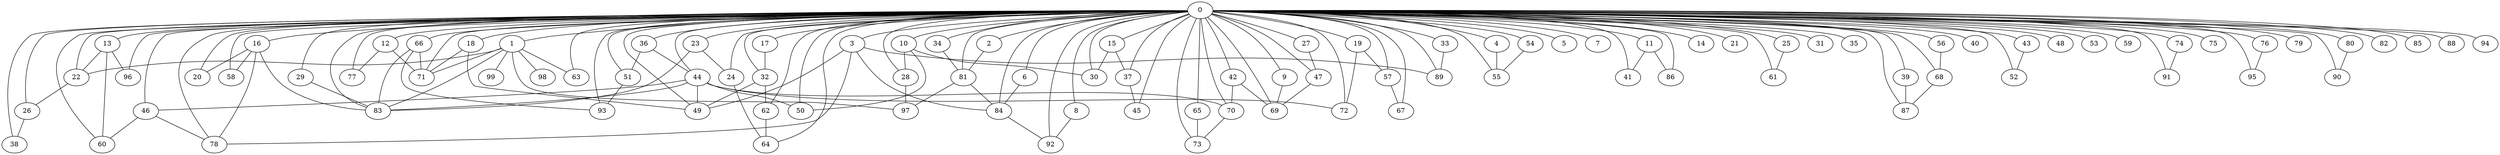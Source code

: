
graph graphname {
    0 -- 1
0 -- 2
0 -- 3
0 -- 4
0 -- 5
0 -- 6
0 -- 7
0 -- 8
0 -- 9
0 -- 10
0 -- 11
0 -- 12
0 -- 13
0 -- 14
0 -- 15
0 -- 16
0 -- 17
0 -- 18
0 -- 19
0 -- 20
0 -- 21
0 -- 22
0 -- 23
0 -- 24
0 -- 25
0 -- 26
0 -- 27
0 -- 28
0 -- 29
0 -- 30
0 -- 31
0 -- 32
0 -- 33
0 -- 34
0 -- 35
0 -- 36
0 -- 37
0 -- 38
0 -- 39
0 -- 40
0 -- 41
0 -- 42
0 -- 43
0 -- 44
0 -- 45
0 -- 46
0 -- 47
0 -- 48
0 -- 49
0 -- 50
0 -- 51
0 -- 52
0 -- 53
0 -- 54
0 -- 55
0 -- 56
0 -- 57
0 -- 58
0 -- 59
0 -- 60
0 -- 61
0 -- 62
0 -- 63
0 -- 64
0 -- 65
0 -- 66
0 -- 67
0 -- 68
0 -- 69
0 -- 70
0 -- 71
0 -- 72
0 -- 73
0 -- 74
0 -- 75
0 -- 76
0 -- 77
0 -- 78
0 -- 79
0 -- 80
0 -- 81
0 -- 82
0 -- 83
0 -- 84
0 -- 85
0 -- 86
0 -- 87
0 -- 88
0 -- 89
0 -- 90
0 -- 91
0 -- 92
0 -- 93
0 -- 94
0 -- 95
0 -- 96
1 -- 97
1 -- 98
1 -- 99
1 -- 83
1 -- 71
1 -- 63
1 -- 22
2 -- 81
3 -- 78
3 -- 89
3 -- 49
3 -- 84
4 -- 55
6 -- 84
8 -- 92
9 -- 69
10 -- 30
10 -- 50
10 -- 28
11 -- 41
11 -- 86
12 -- 71
12 -- 77
13 -- 22
13 -- 96
13 -- 60
15 -- 37
15 -- 30
16 -- 83
16 -- 58
16 -- 78
16 -- 20
17 -- 32
18 -- 49
18 -- 71
19 -- 72
19 -- 57
22 -- 26
23 -- 83
23 -- 24
24 -- 64
25 -- 61
26 -- 38
27 -- 47
28 -- 97
29 -- 83
32 -- 62
32 -- 49
33 -- 89
34 -- 81
36 -- 44
36 -- 51
37 -- 45
39 -- 87
42 -- 69
42 -- 70
43 -- 52
44 -- 70
44 -- 49
44 -- 46
44 -- 83
44 -- 50
44 -- 72
46 -- 60
46 -- 78
47 -- 69
51 -- 93
54 -- 55
56 -- 68
57 -- 67
62 -- 64
65 -- 73
66 -- 83
66 -- 93
66 -- 71
68 -- 87
70 -- 73
74 -- 91
76 -- 95
80 -- 90
81 -- 84
81 -- 97
84 -- 92

}
